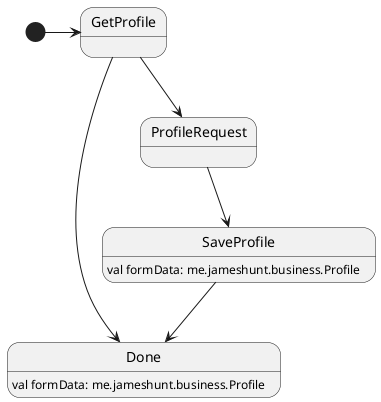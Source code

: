 @startuml

SaveProfile : val formData: me.jameshunt.business.Profile

Done : val formData: me.jameshunt.business.Profile

[*] -> GetProfile
GetProfile --> ProfileRequest
ProfileRequest --> SaveProfile
SaveProfile --> Done
GetProfile --> Done

@enduml